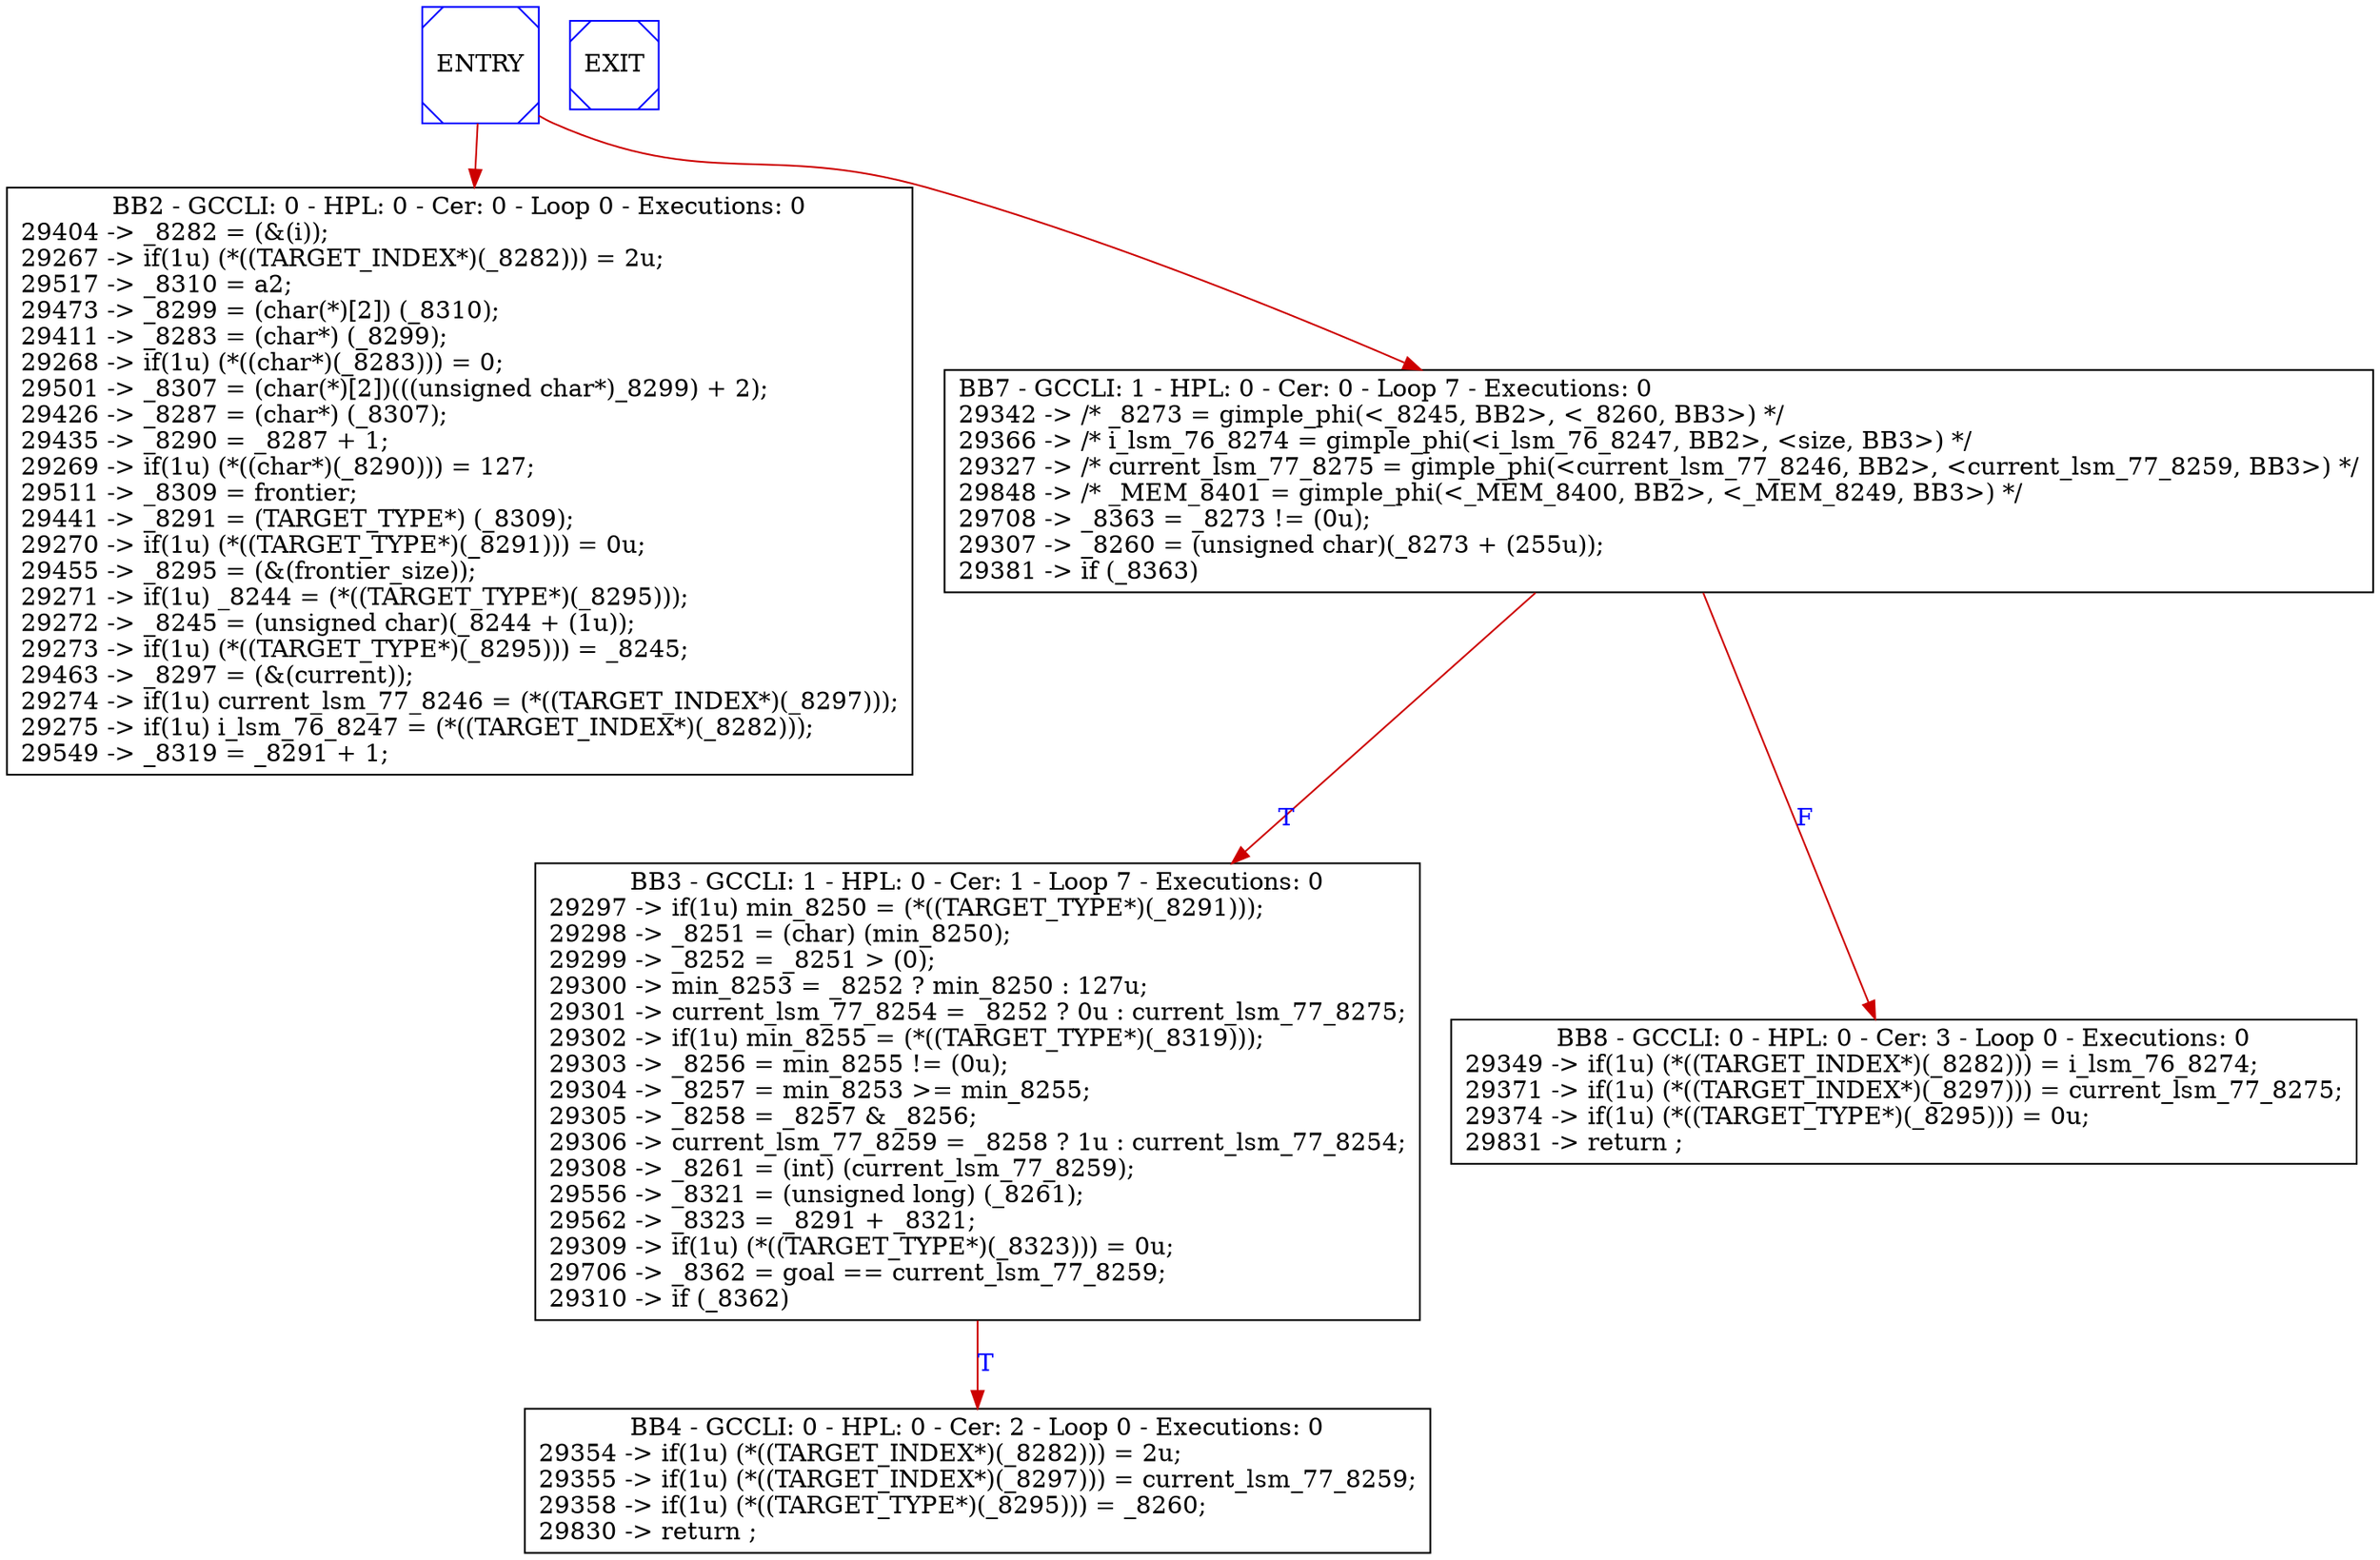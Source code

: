 digraph G {
0[color=blue,shape=Msquare, label="ENTRY"];
1[color=blue,shape=Msquare, label="EXIT"];
2[shape=box, label="BB2 - GCCLI: 0 - HPL: 0 - Cer: 0 - Loop 0 - Executions: 0\n29404 -> _8282 = (&(i));\l29267 -> if(1u) (*((TARGET_INDEX*)(_8282))) = 2u;\l29517 -> _8310 = a2;\l29473 -> _8299 = (char(*)[2]) (_8310);\l29411 -> _8283 = (char*) (_8299);\l29268 -> if(1u) (*((char*)(_8283))) = 0;\l29501 -> _8307 = (char(*)[2])(((unsigned char*)_8299) + 2);\l29426 -> _8287 = (char*) (_8307);\l29435 -> _8290 = _8287 + 1;\l29269 -> if(1u) (*((char*)(_8290))) = 127;\l29511 -> _8309 = frontier;\l29441 -> _8291 = (TARGET_TYPE*) (_8309);\l29270 -> if(1u) (*((TARGET_TYPE*)(_8291))) = 0u;\l29455 -> _8295 = (&(frontier_size));\l29271 -> if(1u) _8244 = (*((TARGET_TYPE*)(_8295)));\l29272 -> _8245 = (unsigned char)(_8244 + (1u));\l29273 -> if(1u) (*((TARGET_TYPE*)(_8295))) = _8245;\l29463 -> _8297 = (&(current));\l29274 -> if(1u) current_lsm_77_8246 = (*((TARGET_INDEX*)(_8297)));\l29275 -> if(1u) i_lsm_76_8247 = (*((TARGET_INDEX*)(_8282)));\l29549 -> _8319 = _8291 + 1;\l"];
3[shape=box, label="BB3 - GCCLI: 1 - HPL: 0 - Cer: 1 - Loop 7 - Executions: 0\n29297 -> if(1u) min_8250 = (*((TARGET_TYPE*)(_8291)));\l29298 -> _8251 = (char) (min_8250);\l29299 -> _8252 = _8251 > (0);\l29300 -> min_8253 = _8252 ? min_8250 : 127u;\l29301 -> current_lsm_77_8254 = _8252 ? 0u : current_lsm_77_8275;\l29302 -> if(1u) min_8255 = (*((TARGET_TYPE*)(_8319)));\l29303 -> _8256 = min_8255 != (0u);\l29304 -> _8257 = min_8253 >= min_8255;\l29305 -> _8258 = _8257 & _8256;\l29306 -> current_lsm_77_8259 = _8258 ? 1u : current_lsm_77_8254;\l29308 -> _8261 = (int) (current_lsm_77_8259);\l29556 -> _8321 = (unsigned long) (_8261);\l29562 -> _8323 = _8291 + _8321;\l29309 -> if(1u) (*((TARGET_TYPE*)(_8323))) = 0u;\l29706 -> _8362 = goal == current_lsm_77_8259;\l29310 -> if (_8362)\l"];
4[shape=box, label="BB4 - GCCLI: 0 - HPL: 0 - Cer: 2 - Loop 0 - Executions: 0\n29354 -> if(1u) (*((TARGET_INDEX*)(_8282))) = 2u;\l29355 -> if(1u) (*((TARGET_INDEX*)(_8297))) = current_lsm_77_8259;\l29358 -> if(1u) (*((TARGET_TYPE*)(_8295))) = _8260;\l29830 -> return ;\l"];
5[shape=box, label="BB7 - GCCLI: 1 - HPL: 0 - Cer: 0 - Loop 7 - Executions: 0\l29342 -> /* _8273 = gimple_phi(<_8245, BB2>, <_8260, BB3>) */\l29366 -> /* i_lsm_76_8274 = gimple_phi(<i_lsm_76_8247, BB2>, <size, BB3>) */\l29327 -> /* current_lsm_77_8275 = gimple_phi(<current_lsm_77_8246, BB2>, <current_lsm_77_8259, BB3>) */\l29848 -> /* _MEM_8401 = gimple_phi(<_MEM_8400, BB2>, <_MEM_8249, BB3>) */\l29708 -> _8363 = _8273 != (0u);\l29307 -> _8260 = (unsigned char)(_8273 + (255u));\l29381 -> if (_8363)\l"];
6[shape=box, label="BB8 - GCCLI: 0 - HPL: 0 - Cer: 3 - Loop 0 - Executions: 0\n29349 -> if(1u) (*((TARGET_INDEX*)(_8282))) = i_lsm_76_8274;\l29371 -> if(1u) (*((TARGET_INDEX*)(_8297))) = current_lsm_77_8275;\l29374 -> if(1u) (*((TARGET_TYPE*)(_8295))) = 0u;\l29831 -> return ;\l"];
0->2 [fontcolor=blue, color=red3];
3->4 [fontcolor=blue, color=red3,label="T"];
5->3 [fontcolor=blue, color=red3,label="T"];
5->6 [fontcolor=blue, color=red3,label="F"];
0->5 [fontcolor=blue, color=red3];
}
